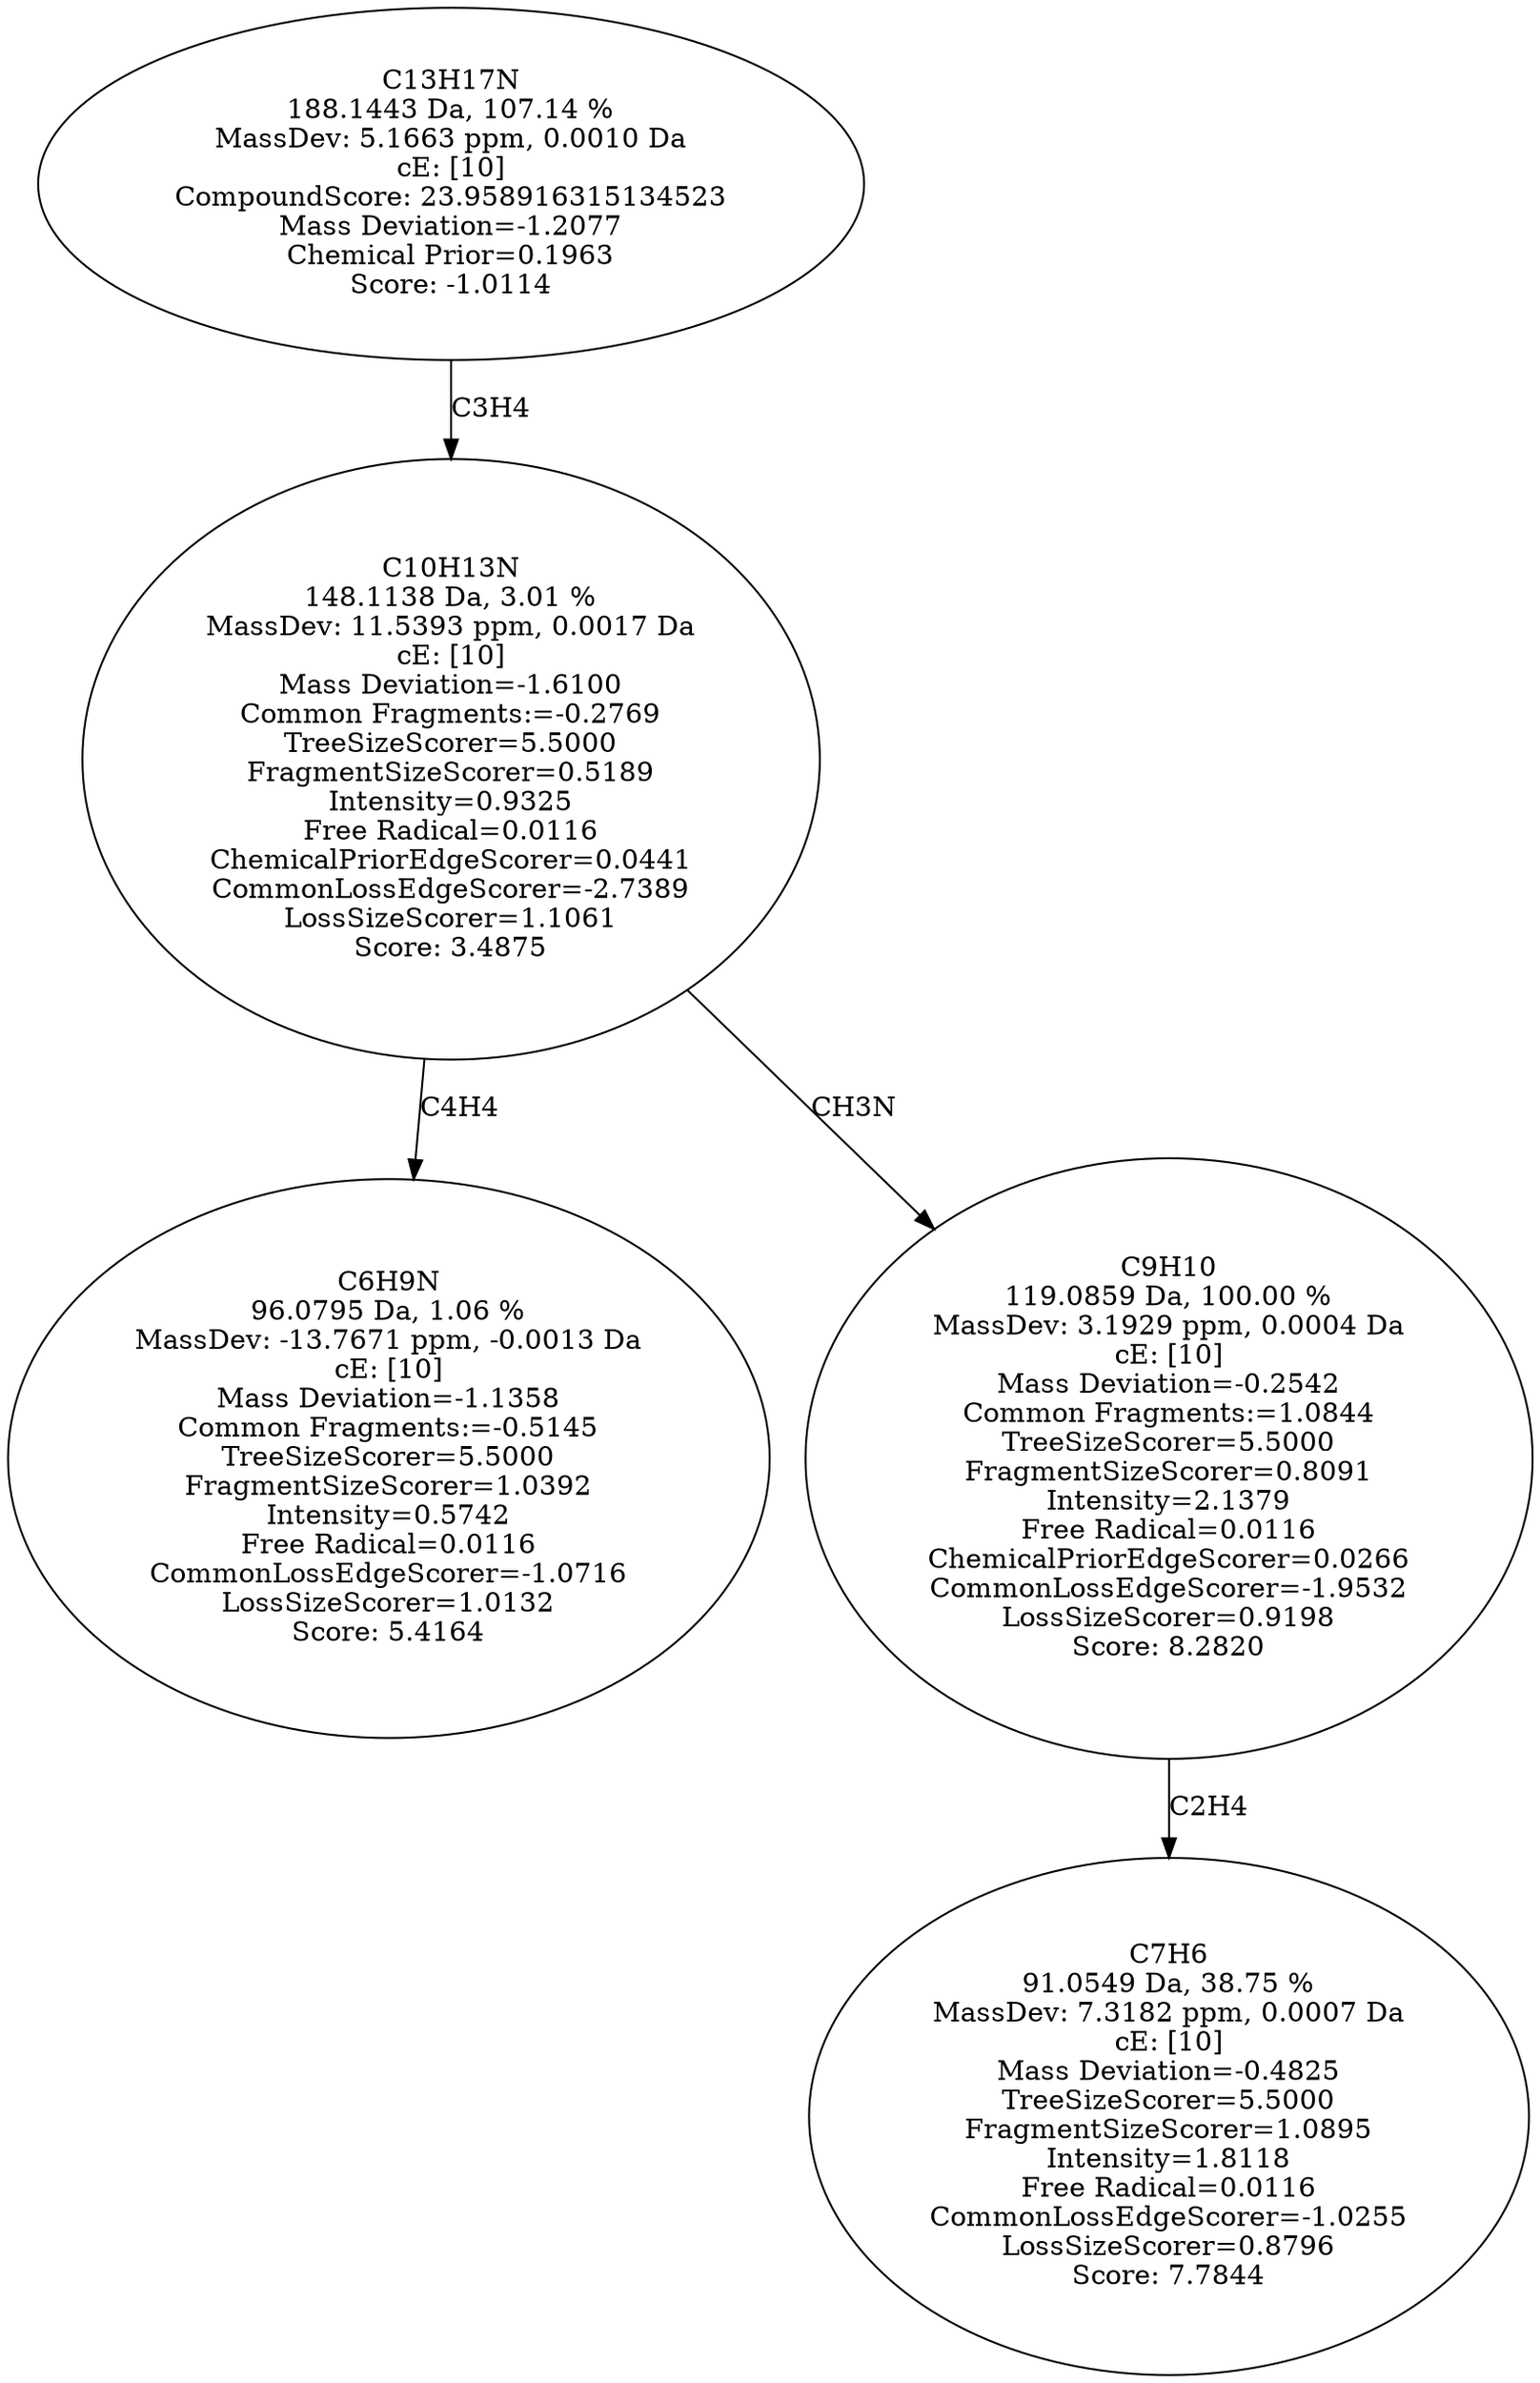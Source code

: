 strict digraph {
v1 [label="C6H9N\n96.0795 Da, 1.06 %\nMassDev: -13.7671 ppm, -0.0013 Da\ncE: [10]\nMass Deviation=-1.1358\nCommon Fragments:=-0.5145\nTreeSizeScorer=5.5000\nFragmentSizeScorer=1.0392\nIntensity=0.5742\nFree Radical=0.0116\nCommonLossEdgeScorer=-1.0716\nLossSizeScorer=1.0132\nScore: 5.4164"];
v2 [label="C7H6\n91.0549 Da, 38.75 %\nMassDev: 7.3182 ppm, 0.0007 Da\ncE: [10]\nMass Deviation=-0.4825\nTreeSizeScorer=5.5000\nFragmentSizeScorer=1.0895\nIntensity=1.8118\nFree Radical=0.0116\nCommonLossEdgeScorer=-1.0255\nLossSizeScorer=0.8796\nScore: 7.7844"];
v3 [label="C9H10\n119.0859 Da, 100.00 %\nMassDev: 3.1929 ppm, 0.0004 Da\ncE: [10]\nMass Deviation=-0.2542\nCommon Fragments:=1.0844\nTreeSizeScorer=5.5000\nFragmentSizeScorer=0.8091\nIntensity=2.1379\nFree Radical=0.0116\nChemicalPriorEdgeScorer=0.0266\nCommonLossEdgeScorer=-1.9532\nLossSizeScorer=0.9198\nScore: 8.2820"];
v4 [label="C10H13N\n148.1138 Da, 3.01 %\nMassDev: 11.5393 ppm, 0.0017 Da\ncE: [10]\nMass Deviation=-1.6100\nCommon Fragments:=-0.2769\nTreeSizeScorer=5.5000\nFragmentSizeScorer=0.5189\nIntensity=0.9325\nFree Radical=0.0116\nChemicalPriorEdgeScorer=0.0441\nCommonLossEdgeScorer=-2.7389\nLossSizeScorer=1.1061\nScore: 3.4875"];
v5 [label="C13H17N\n188.1443 Da, 107.14 %\nMassDev: 5.1663 ppm, 0.0010 Da\ncE: [10]\nCompoundScore: 23.958916315134523\nMass Deviation=-1.2077\nChemical Prior=0.1963\nScore: -1.0114"];
v4 -> v1 [label="C4H4"];
v3 -> v2 [label="C2H4"];
v4 -> v3 [label="CH3N"];
v5 -> v4 [label="C3H4"];
}
